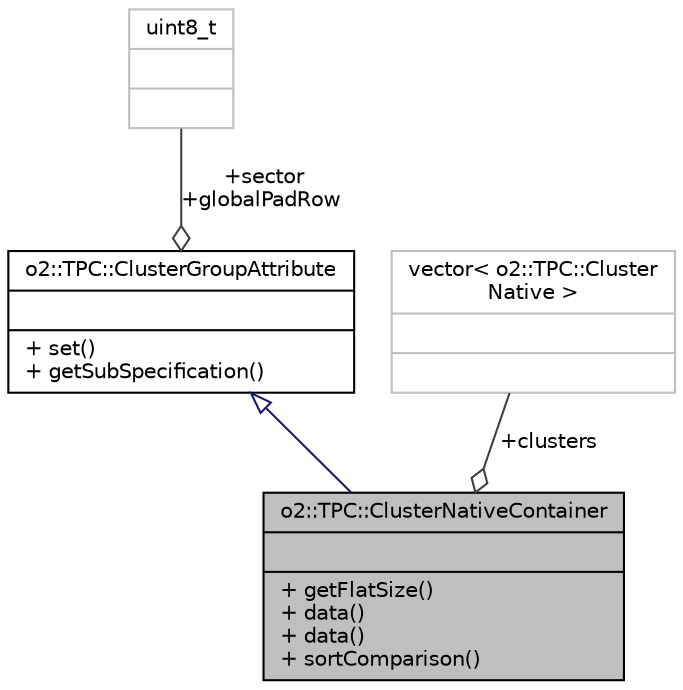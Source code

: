 digraph "o2::TPC::ClusterNativeContainer"
{
 // INTERACTIVE_SVG=YES
  bgcolor="transparent";
  edge [fontname="Helvetica",fontsize="10",labelfontname="Helvetica",labelfontsize="10"];
  node [fontname="Helvetica",fontsize="10",shape=record];
  Node1 [label="{o2::TPC::ClusterNativeContainer\n||+ getFlatSize()\l+ data()\l+ data()\l+ sortComparison()\l}",height=0.2,width=0.4,color="black", fillcolor="grey75", style="filled" fontcolor="black"];
  Node2 -> Node1 [dir="back",color="midnightblue",fontsize="10",style="solid",arrowtail="onormal",fontname="Helvetica"];
  Node2 [label="{o2::TPC::ClusterGroupAttribute\n||+ set()\l+ getSubSpecification()\l}",height=0.2,width=0.4,color="black",URL="$dc/d06/structo2_1_1TPC_1_1ClusterGroupAttribute.html"];
  Node3 -> Node2 [color="grey25",fontsize="10",style="solid",label=" +sector\n+globalPadRow" ,arrowhead="odiamond",fontname="Helvetica"];
  Node3 [label="{uint8_t\n||}",height=0.2,width=0.4,color="grey75"];
  Node4 -> Node1 [color="grey25",fontsize="10",style="solid",label=" +clusters" ,arrowhead="odiamond",fontname="Helvetica"];
  Node4 [label="{vector\< o2::TPC::Cluster\lNative \>\n||}",height=0.2,width=0.4,color="grey75"];
}
